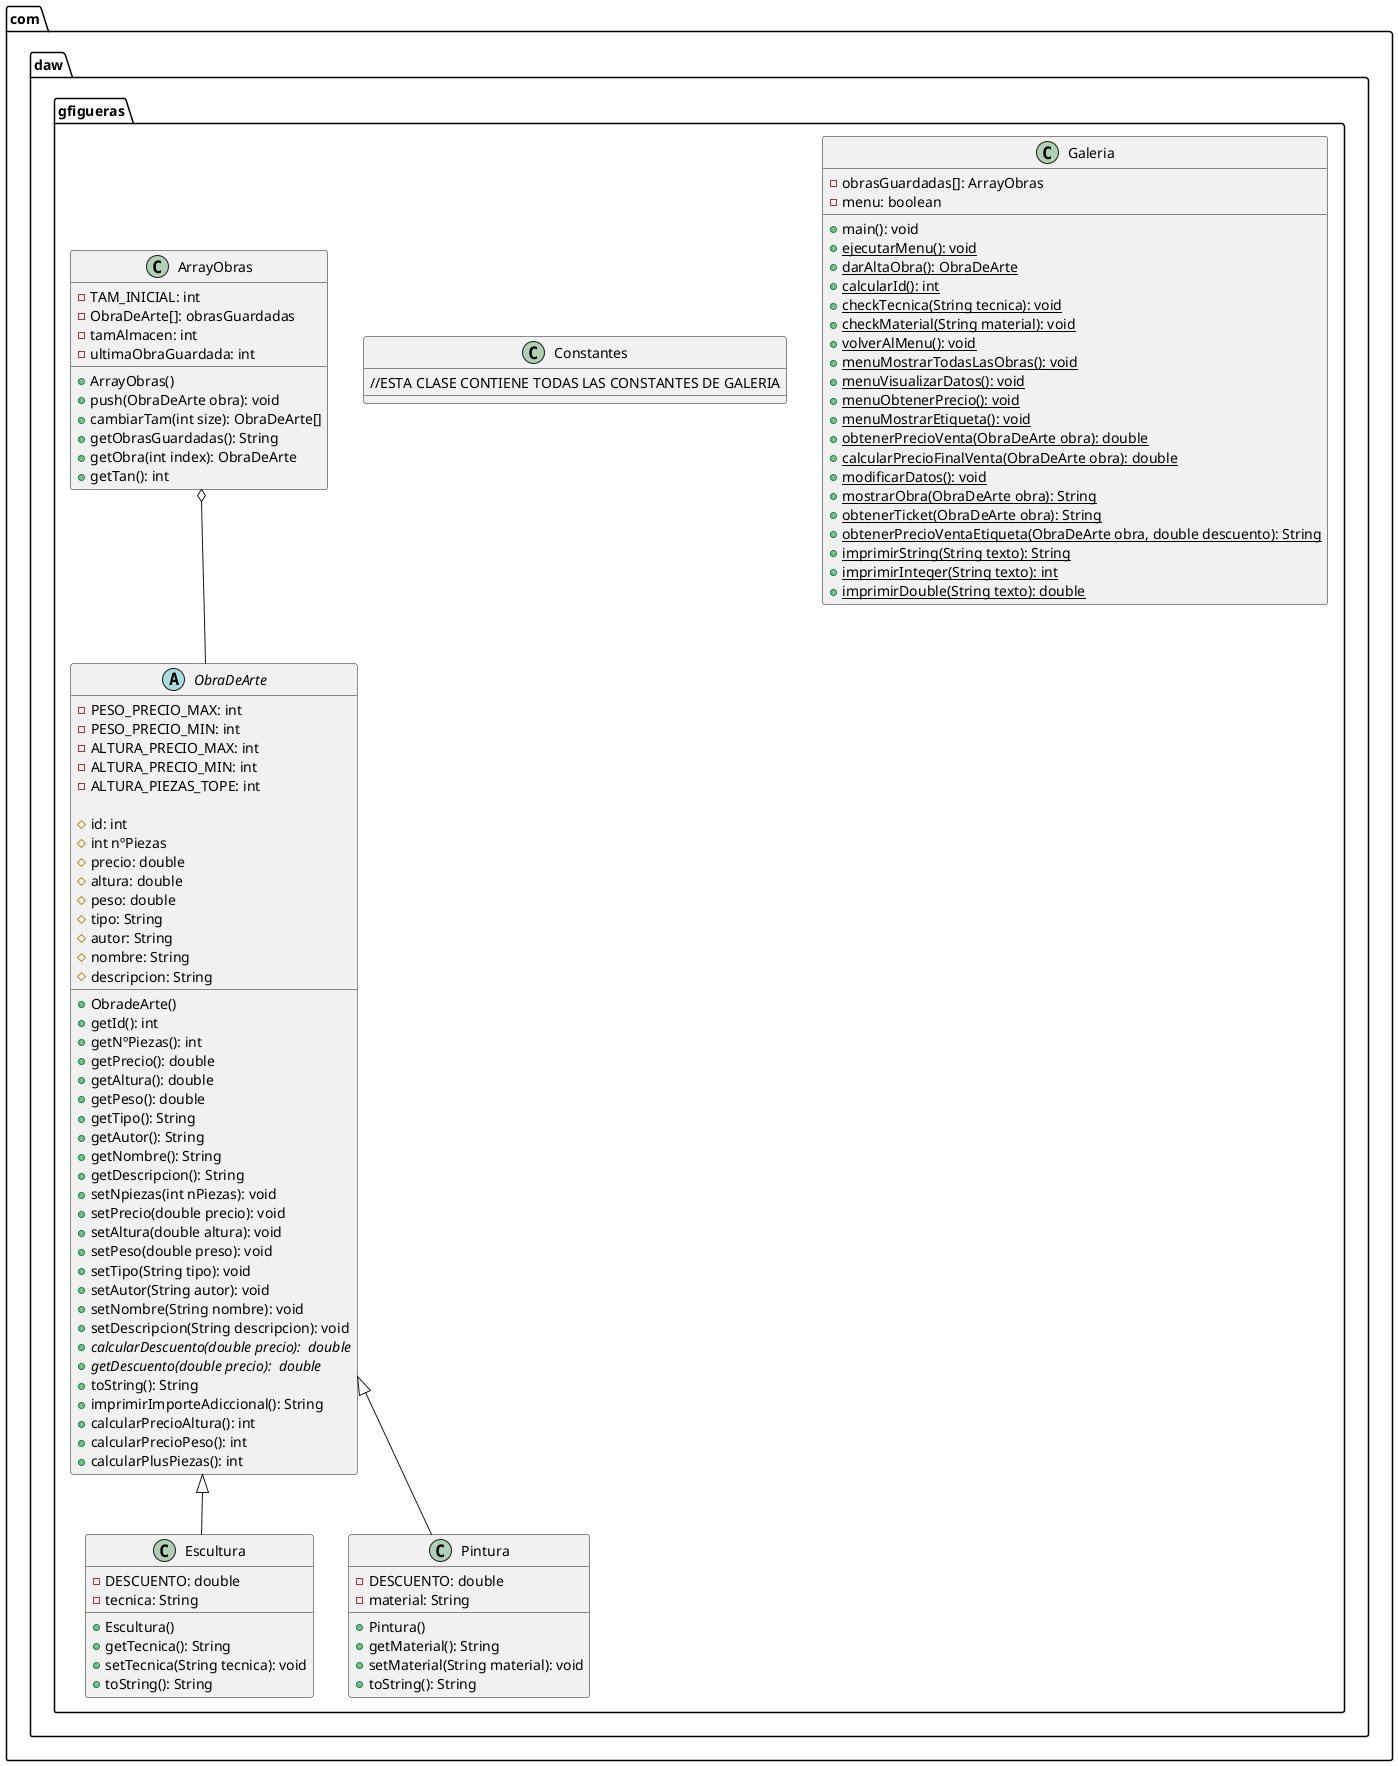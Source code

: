 @startuml Galeria
package com.daw.gfigueras {
    class Galeria{
    -obrasGuardadas[]: ArrayObras
    -menu: boolean

    +main(): void
    +{static}ejecutarMenu(): void
    +{static}darAltaObra(): ObraDeArte
    +{static}calcularId(): int
    +{static}checkTecnica(String tecnica): void
    +{static}checkMaterial(String material): void
    +{static}volverAlMenu(): void
    +{static}menuMostrarTodasLasObras(): void
    +{static}menuVisualizarDatos(): void
    +{static}menuObtenerPrecio(): void
    +{static}menuMostrarEtiqueta(): void
    +{static}obtenerPrecioVenta(ObraDeArte obra): double
    +{static}calcularPrecioFinalVenta(ObraDeArte obra): double
    +{static}modificarDatos(): void
    +{static}mostrarObra(ObraDeArte obra): String
    +{static}obtenerTicket(ObraDeArte obra): String
    +{static}obtenerPrecioVentaEtiqueta(ObraDeArte obra, double descuento): String
    +{static}imprimirString(String texto): String
    +{static}imprimirInteger(String texto): int
    +{static}imprimirDouble(String texto): double

}
    class Constantes{
        //ESTA CLASE CONTIENE TODAS LAS CONSTANTES DE GALERIA
    }
   abstract class ObraDeArte{
    -  PESO_PRECIO_MAX: int
    -  PESO_PRECIO_MIN: int
    -  ALTURA_PRECIO_MAX: int
    -  ALTURA_PRECIO_MIN: int
    -  ALTURA_PIEZAS_TOPE: int
    
    #  id: int
    #  int nºPiezas
    #  precio: double
    #  altura: double
    #  peso: double
    #  tipo: String
    #  autor: String
    #  nombre: String
    #  descripcion: String

    + ObradeArte()
    + getId(): int
    + getNºPiezas(): int
    + getPrecio(): double
    + getAltura(): double
    + getPeso(): double
    + getTipo(): String
    + getAutor(): String
    + getNombre(): String
    + getDescripcion(): String
    + setNpiezas(int nPiezas): void 
    + setPrecio(double precio): void 
    + setAltura(double altura): void 
    + setPeso(double preso): void 
    + setTipo(String tipo): void 
    + setAutor(String autor): void 
    + setNombre(String nombre): void 
    + setDescripcion(String descripcion): void 
    + {abstract} calcularDescuento(double precio):  double
    + {abstract} getDescuento(double precio):  double
    + toString(): String
    + imprimirImporteAdiccional(): String
    + calcularPrecioAltura(): int 
    + calcularPrecioPeso(): int 
    + calcularPlusPiezas(): int 
}

class Escultura extends ObraDeArte{
    -DESCUENTO: double
    -tecnica: String

    +Escultura()
    +getTecnica(): String
    +setTecnica(String tecnica): void
    +toString(): String
    }

class Pintura extends ObraDeArte{
    -DESCUENTO: double
    -material: String

    +Pintura()
    +getMaterial(): String
    +setMaterial(String material): void
    +toString(): String
    }  
class ArrayObras{
    - TAM_INICIAL: int
    - ObraDeArte[]: obrasGuardadas
    - tamAlmacen: int
    - ultimaObraGuardada: int
    + ArrayObras()
    + push(ObraDeArte obra): void
    + cambiarTam(int size): ObraDeArte[]
    + getObrasGuardadas(): String
    + getObra(int index): ObraDeArte
    + getTan(): int 
}   




ArrayObras o-- ObraDeArte
}

@enduml
